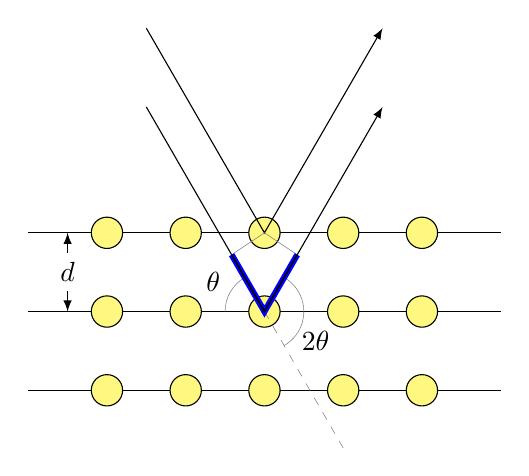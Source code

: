 \begin{tikzpicture}
\draw (-3,-1) -- (3,-1);
\draw (-3,0) -- (3,0);
\draw (-3,1) -- (3,1);
\foreach \x in {-2,-1,...,2}{
  \foreach \y in {-1,0,1}{
    \node[circle,inner sep=4pt,fill=yellow!50,draw=black] at (\x,\y) {};
  }
}
\draw[latex-latex] (-2.5,0) -- (-2.5,1) node[midway,fill=white] {$d$};
\draw[-latex] (120:3) -- (0,0) -- (60:3);
\draw[-latex] (0,1)+(120:3) -- (0,1) -- ++(60:3);
\draw[dashed,help lines] (0,0) -- (-60:2);
\draw[help lines] (0,0)++(-60:0.5) arc (-60:60:0.5);
\path (0,0)++(-30:0.75) node {$2\theta$};
\draw[help lines] (0,0)+(120:0.833) -- (0,1) -- (60:0.833);
\draw[help lines] (0,0)+(120:0.5) arc (120:180:0.5);
\path (0,0)++(150:0.75) node {$\theta$};
\draw[draw=blue,double=black,thick] (0,0)+(120:0.833) -- (0,0) -- (60:0.833);
\end{tikzpicture}
